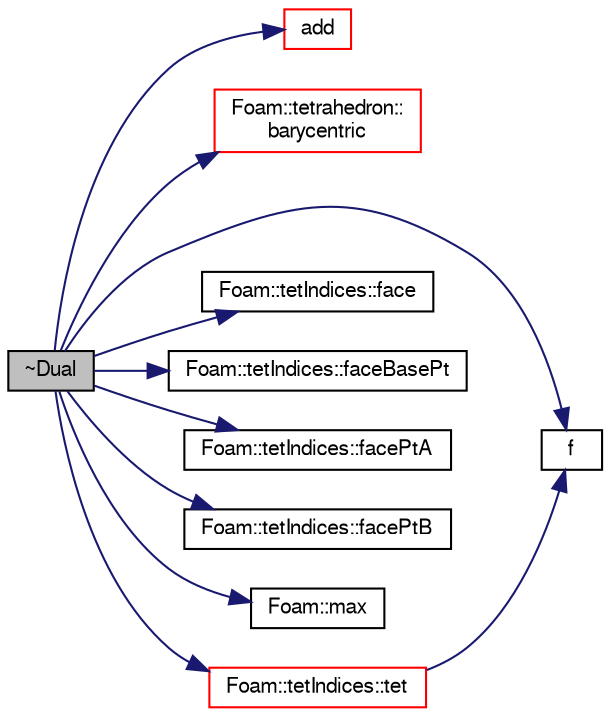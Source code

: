 digraph "~Dual"
{
  bgcolor="transparent";
  edge [fontname="FreeSans",fontsize="10",labelfontname="FreeSans",labelfontsize="10"];
  node [fontname="FreeSans",fontsize="10",shape=record];
  rankdir="LR";
  Node73 [label="~Dual",height=0.2,width=0.4,color="black", fillcolor="grey75", style="filled", fontcolor="black"];
  Node73 -> Node74 [color="midnightblue",fontsize="10",style="solid",fontname="FreeSans"];
  Node74 [label="add",height=0.2,width=0.4,color="red",URL="$a24210.html#aacdd5b987030e398238c732fea3a0117",tooltip="Member Functions. "];
  Node73 -> Node80 [color="midnightblue",fontsize="10",style="solid",fontname="FreeSans"];
  Node80 [label="Foam::tetrahedron::\lbarycentric",height=0.2,width=0.4,color="red",URL="$a27586.html#ac424fec442e3558133673e4c23daa46e",tooltip="Calculate the barycentric coordinates of the given. "];
  Node73 -> Node94 [color="midnightblue",fontsize="10",style="solid",fontname="FreeSans"];
  Node94 [label="f",height=0.2,width=0.4,color="black",URL="$a17900.html#a888be93833ac7a23170555c69c690288"];
  Node73 -> Node95 [color="midnightblue",fontsize="10",style="solid",fontname="FreeSans"];
  Node95 [label="Foam::tetIndices::face",height=0.2,width=0.4,color="black",URL="$a27422.html#a0149bc042585186b7adbd4274389c27d",tooltip="Return the face. "];
  Node73 -> Node96 [color="midnightblue",fontsize="10",style="solid",fontname="FreeSans"];
  Node96 [label="Foam::tetIndices::faceBasePt",height=0.2,width=0.4,color="black",URL="$a27422.html#a97cee79d41f70f290555db9cdd423bc7",tooltip="Return the face base point. "];
  Node73 -> Node97 [color="midnightblue",fontsize="10",style="solid",fontname="FreeSans"];
  Node97 [label="Foam::tetIndices::facePtA",height=0.2,width=0.4,color="black",URL="$a27422.html#aca188b1811d0b9b21e0e01ba15c8acd5",tooltip="Return face point A. "];
  Node73 -> Node98 [color="midnightblue",fontsize="10",style="solid",fontname="FreeSans"];
  Node98 [label="Foam::tetIndices::facePtB",height=0.2,width=0.4,color="black",URL="$a27422.html#a3e67cf8949132ada28c5883e41899763",tooltip="Return face point B. "];
  Node73 -> Node99 [color="midnightblue",fontsize="10",style="solid",fontname="FreeSans"];
  Node99 [label="Foam::max",height=0.2,width=0.4,color="black",URL="$a21124.html#ac993e906cf2774ae77e666bc24e81733"];
  Node73 -> Node100 [color="midnightblue",fontsize="10",style="solid",fontname="FreeSans"];
  Node100 [label="Foam::tetIndices::tet",height=0.2,width=0.4,color="red",URL="$a27422.html#a834ba7c934272c8f36c9849a7e2b5315",tooltip="Return the geometry corresponding to this tet from the. "];
  Node100 -> Node94 [color="midnightblue",fontsize="10",style="solid",fontname="FreeSans"];
}
